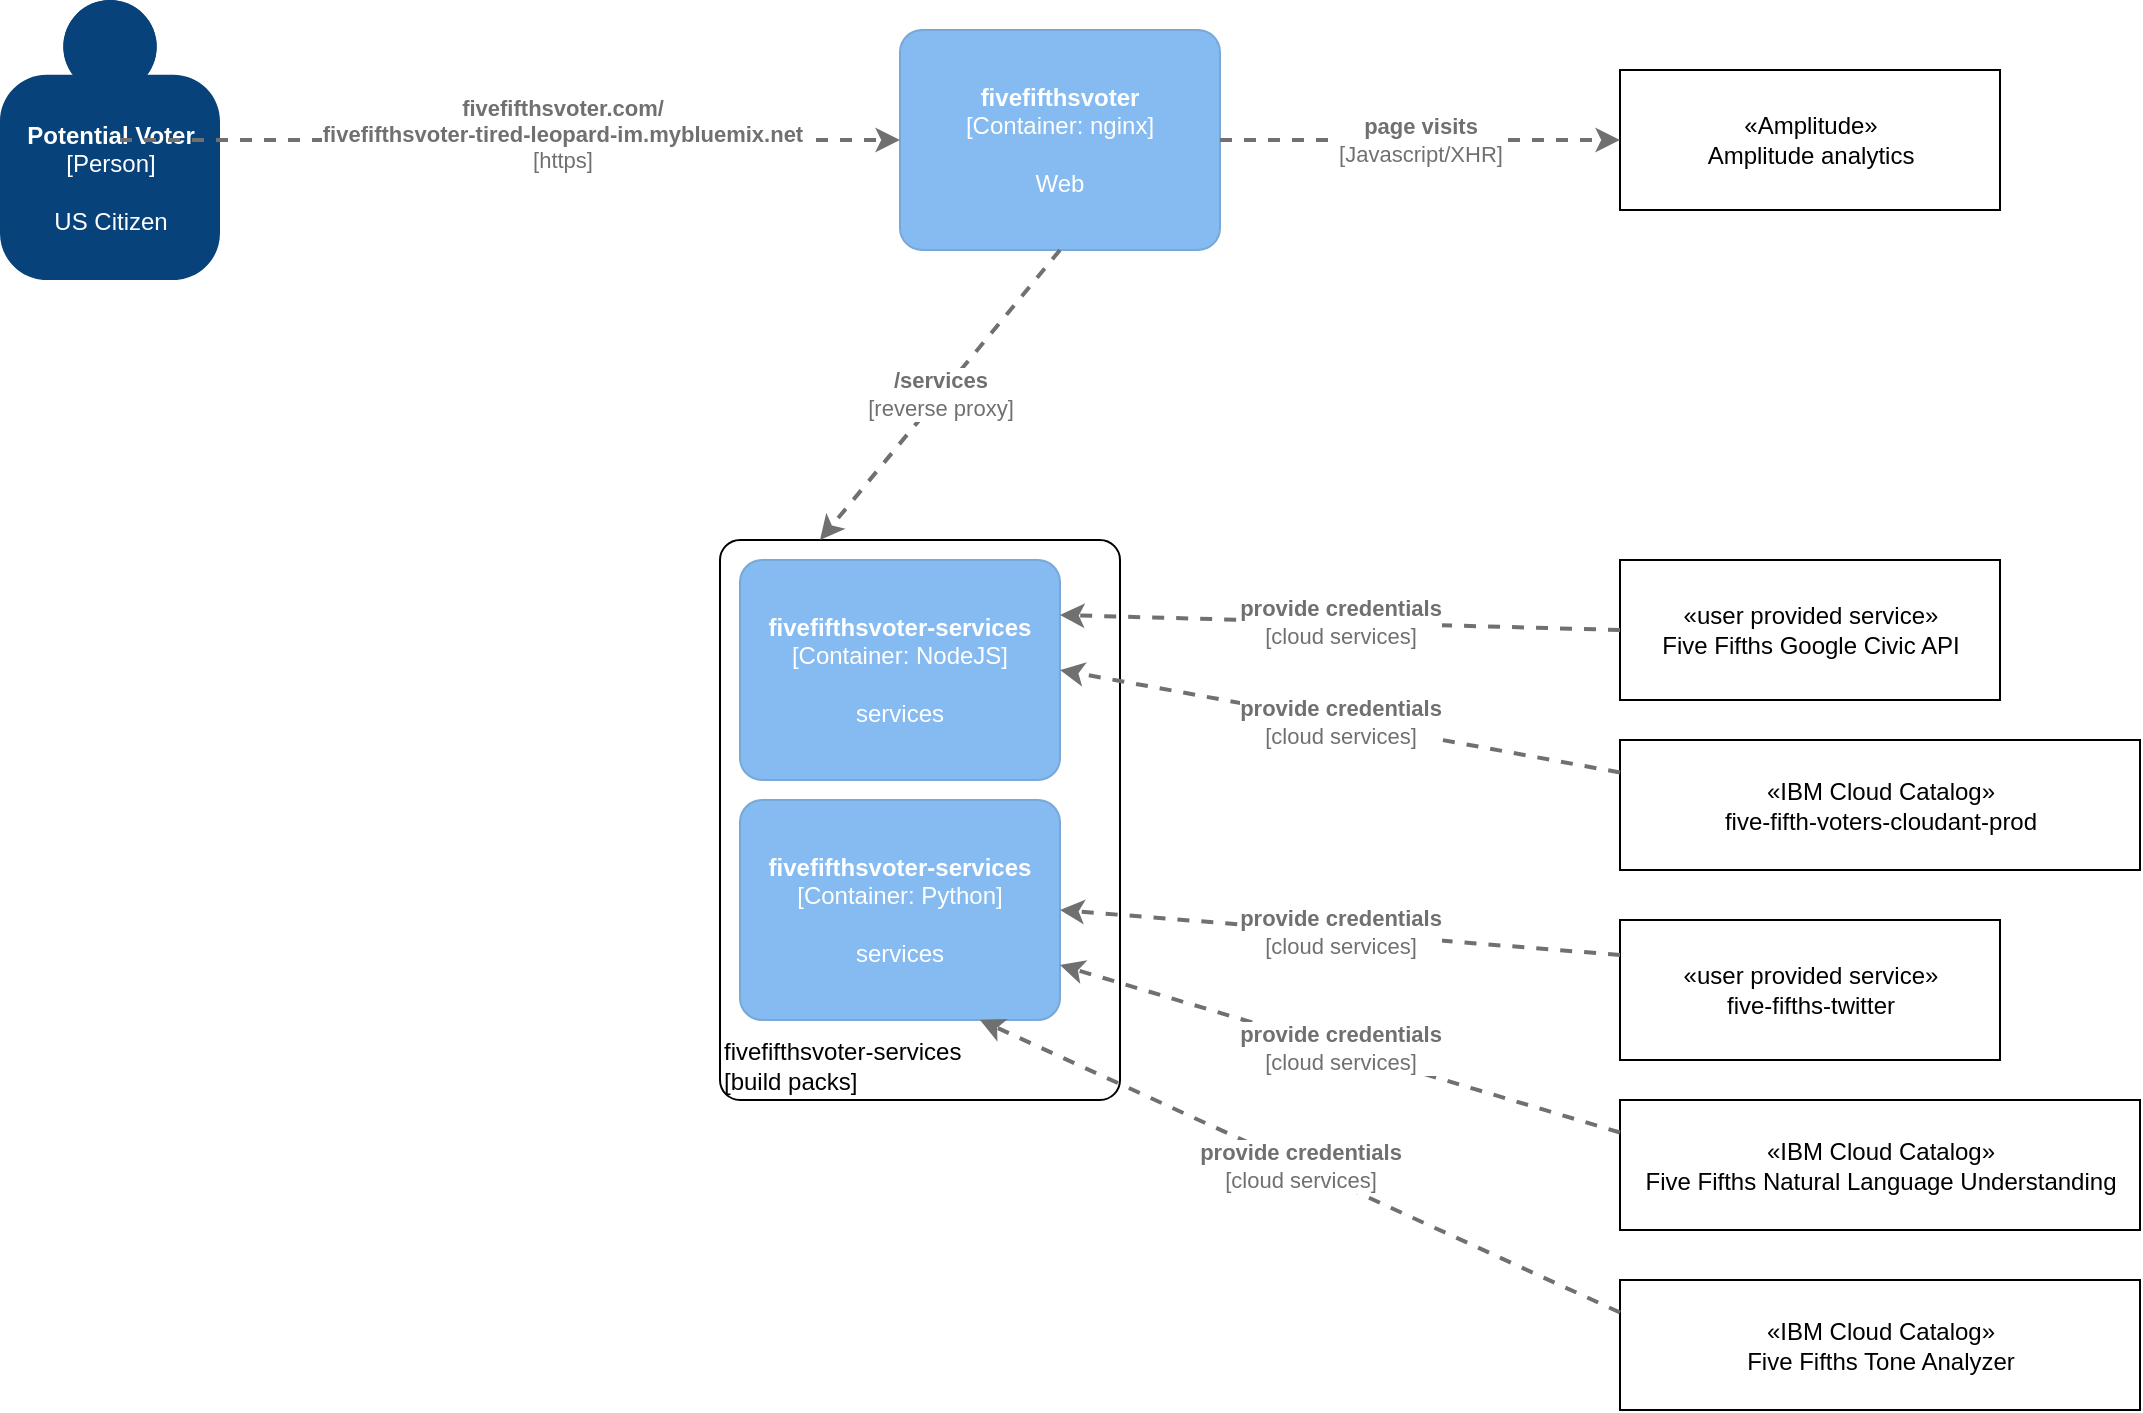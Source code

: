 <mxfile version="14.9.5" type="device"><diagram id="Wm1gLniGiZss775yTlYw" name="Page-1"><mxGraphModel dx="1627" dy="1065" grid="1" gridSize="10" guides="1" tooltips="1" connect="1" arrows="1" fold="1" page="1" pageScale="1" pageWidth="1100" pageHeight="850" math="0" shadow="0"><root><mxCell id="0"/><mxCell id="1" parent="0"/><object placeholders="1" c4Name="fivefifthsvoter-services" c4Type="ExecutionEnvironment" c4Application="build packs" label="&lt;div style=&quot;text-align: left&quot;&gt;%c4Name%&lt;/div&gt;&lt;div style=&quot;text-align: left&quot;&gt;[%c4Application%]&lt;/div&gt;" id="X4sr2mUsJaAG0pzrz9tb-17"><mxCell style="rounded=1;whiteSpace=wrap;html=1;labelBackgroundColor=none;fillColor=#ffffff;fontColor=#000000;align=left;arcSize=5;strokeColor=#000000;verticalAlign=bottom;metaEdit=1;metaData={&quot;c4Type&quot;:{&quot;editable&quot;:false}};points=[[0.25,0,0],[0.5,0,0],[0.75,0,0],[1,0.25,0],[1,0.5,0],[1,0.75,0],[0.75,1,0],[0.5,1,0],[0.25,1,0],[0,0.75,0],[0,0.5,0],[0,0.25,0]];" parent="1" vertex="1"><mxGeometry x="380" y="290" width="200" height="280" as="geometry"/></mxCell></object><object placeholders="1" c4Name="fivefifthsvoter-services" c4Type="Container" c4Technology="Python" c4Description="services" label="&lt;b&gt;%c4Name%&lt;/b&gt;&lt;div&gt;[%c4Type%: %c4Technology%]&lt;/div&gt;&lt;br&gt;&lt;div&gt;%c4Description%&lt;/div&gt;" id="X4sr2mUsJaAG0pzrz9tb-11"><mxCell style="rounded=1;whiteSpace=wrap;html=1;labelBackgroundColor=none;fillColor=#85BBF0;fontColor=#ffffff;align=center;arcSize=10;strokeColor=#78A8D8;metaEdit=1;metaData={&quot;c4Type&quot;:{&quot;editable&quot;:false}};points=[[0.25,0,0],[0.5,0,0],[0.75,0,0],[1,0.25,0],[1,0.5,0],[1,0.75,0],[0.75,1,0],[0.5,1,0],[0.25,1,0],[0,0.75,0],[0,0.5,0],[0,0.25,0]];" parent="1" vertex="1"><mxGeometry x="390" y="420" width="160" height="110.0" as="geometry"/></mxCell></object><object placeholders="1" c4Name="fivefifthsvoter" c4Type="Container" c4Technology="nginx" c4Description="Web" label="&lt;b&gt;%c4Name%&lt;/b&gt;&lt;div&gt;[%c4Type%: %c4Technology%]&lt;/div&gt;&lt;br&gt;&lt;div&gt;%c4Description%&lt;/div&gt;" id="X4sr2mUsJaAG0pzrz9tb-2"><mxCell style="rounded=1;whiteSpace=wrap;html=1;labelBackgroundColor=none;fillColor=#85BBF0;fontColor=#ffffff;align=center;arcSize=10;strokeColor=#78A8D8;metaEdit=1;metaData={&quot;c4Type&quot;:{&quot;editable&quot;:false}};points=[[0.25,0,0],[0.5,0,0],[0.75,0,0],[1,0.25,0],[1,0.5,0],[1,0.75,0],[0.75,1,0],[0.5,1,0],[0.25,1,0],[0,0.75,0],[0,0.5,0],[0,0.25,0]];" parent="1" vertex="1"><mxGeometry x="470" y="35" width="160" height="110.0" as="geometry"/></mxCell></object><object placeholders="1" c4Name="fivefifthsvoter-services" c4Type="Container" c4Technology="NodeJS" c4Description="services" label="&lt;b&gt;%c4Name%&lt;/b&gt;&lt;div&gt;[%c4Type%: %c4Technology%]&lt;/div&gt;&lt;br&gt;&lt;div&gt;%c4Description%&lt;/div&gt;" id="X4sr2mUsJaAG0pzrz9tb-3"><mxCell style="rounded=1;whiteSpace=wrap;html=1;labelBackgroundColor=none;fillColor=#85BBF0;fontColor=#ffffff;align=center;arcSize=10;strokeColor=#78A8D8;metaEdit=1;metaData={&quot;c4Type&quot;:{&quot;editable&quot;:false}};points=[[0.25,0,0],[0.5,0,0],[0.75,0,0],[1,0.25,0],[1,0.5,0],[1,0.75,0],[0.75,1,0],[0.5,1,0],[0.25,1,0],[0,0.75,0],[0,0.5,0],[0,0.25,0]];" parent="1" vertex="1"><mxGeometry x="390" y="300" width="160" height="110.0" as="geometry"/></mxCell></object><mxCell id="X4sr2mUsJaAG0pzrz9tb-6" value="«user provided service»&lt;br&gt;Five Fifths Google Civic API" style="html=1;" parent="1" vertex="1"><mxGeometry x="830" y="300" width="190" height="70" as="geometry"/></mxCell><mxCell id="X4sr2mUsJaAG0pzrz9tb-7" value="«user provided service»&lt;br&gt;five-fifths-twitter" style="html=1;" parent="1" vertex="1"><mxGeometry x="830" y="480" width="190" height="70" as="geometry"/></mxCell><mxCell id="X4sr2mUsJaAG0pzrz9tb-8" value="«IBM Cloud Catalog»&lt;br&gt;&lt;div&gt;Five Fifths Natural Language Understanding&lt;/div&gt;" style="html=1;" parent="1" vertex="1"><mxGeometry x="830" y="570" width="260" height="65" as="geometry"/></mxCell><mxCell id="X4sr2mUsJaAG0pzrz9tb-9" value="«IBM Cloud Catalog»&lt;br&gt;&lt;div&gt;Five Fifths Tone Analyzer&lt;/div&gt;" style="html=1;" parent="1" vertex="1"><mxGeometry x="830" y="660" width="260" height="65" as="geometry"/></mxCell><mxCell id="X4sr2mUsJaAG0pzrz9tb-10" value="«IBM Cloud Catalog»&lt;br&gt;&lt;div&gt;five-fifth-voters-cloudant-prod&lt;/div&gt;" style="html=1;" parent="1" vertex="1"><mxGeometry x="830" y="390" width="260" height="65" as="geometry"/></mxCell><object placeholders="1" c4Type="Relationship" c4Technology="cloud services" c4Description="provide credentials" label="&lt;div style=&quot;text-align: left&quot;&gt;&lt;div style=&quot;text-align: center&quot;&gt;&lt;b&gt;%c4Description%&lt;/b&gt;&lt;/div&gt;&lt;div style=&quot;text-align: center&quot;&gt;[%c4Technology%]&lt;/div&gt;&lt;/div&gt;" id="X4sr2mUsJaAG0pzrz9tb-12"><mxCell style="edgeStyle=none;rounded=0;html=1;entryX=1;entryY=0.25;jettySize=auto;orthogonalLoop=1;strokeColor=#707070;strokeWidth=2;fontColor=#707070;jumpStyle=none;dashed=1;metaEdit=1;metaData={&quot;c4Type&quot;:{&quot;editable&quot;:false}};exitX=0;exitY=0.5;exitDx=0;exitDy=0;entryDx=0;entryDy=0;entryPerimeter=0;" parent="1" source="X4sr2mUsJaAG0pzrz9tb-6" target="X4sr2mUsJaAG0pzrz9tb-3" edge="1"><mxGeometry width="160" relative="1" as="geometry"><mxPoint x="750" y="520" as="sourcePoint"/><mxPoint x="910" y="520" as="targetPoint"/></mxGeometry></mxCell></object><object placeholders="1" c4Type="Relationship" c4Technology="cloud services" c4Description="provide credentials" label="&lt;div style=&quot;text-align: left&quot;&gt;&lt;div style=&quot;text-align: center&quot;&gt;&lt;b&gt;%c4Description%&lt;/b&gt;&lt;/div&gt;&lt;div style=&quot;text-align: center&quot;&gt;[%c4Technology%]&lt;/div&gt;&lt;/div&gt;" id="X4sr2mUsJaAG0pzrz9tb-13"><mxCell style="edgeStyle=none;rounded=0;html=1;jettySize=auto;orthogonalLoop=1;strokeColor=#707070;strokeWidth=2;fontColor=#707070;jumpStyle=none;dashed=1;metaEdit=1;metaData={&quot;c4Type&quot;:{&quot;editable&quot;:false}};exitX=0;exitY=0.25;exitDx=0;exitDy=0;entryX=1;entryY=0.5;entryDx=0;entryDy=0;entryPerimeter=0;" parent="1" source="X4sr2mUsJaAG0pzrz9tb-7" target="X4sr2mUsJaAG0pzrz9tb-11" edge="1"><mxGeometry width="160" relative="1" as="geometry"><mxPoint x="840" y="345" as="sourcePoint"/><mxPoint x="560" y="337.5" as="targetPoint"/></mxGeometry></mxCell></object><object placeholders="1" c4Type="Relationship" c4Technology="cloud services" c4Description="provide credentials" label="&lt;div style=&quot;text-align: left&quot;&gt;&lt;div style=&quot;text-align: center&quot;&gt;&lt;b&gt;%c4Description%&lt;/b&gt;&lt;/div&gt;&lt;div style=&quot;text-align: center&quot;&gt;[%c4Technology%]&lt;/div&gt;&lt;/div&gt;" id="X4sr2mUsJaAG0pzrz9tb-14"><mxCell style="edgeStyle=none;rounded=0;html=1;jettySize=auto;orthogonalLoop=1;strokeColor=#707070;strokeWidth=2;fontColor=#707070;jumpStyle=none;dashed=1;metaEdit=1;metaData={&quot;c4Type&quot;:{&quot;editable&quot;:false}};exitX=0;exitY=0.25;exitDx=0;exitDy=0;entryX=1;entryY=0.75;entryDx=0;entryDy=0;entryPerimeter=0;" parent="1" source="X4sr2mUsJaAG0pzrz9tb-8" target="X4sr2mUsJaAG0pzrz9tb-11" edge="1"><mxGeometry width="160" relative="1" as="geometry"><mxPoint x="840" y="417.5" as="sourcePoint"/><mxPoint x="550" y="431.216" as="targetPoint"/></mxGeometry></mxCell></object><object placeholders="1" c4Type="Relationship" c4Technology="cloud services" c4Description="provide credentials" label="&lt;div style=&quot;text-align: left&quot;&gt;&lt;div style=&quot;text-align: center&quot;&gt;&lt;b&gt;%c4Description%&lt;/b&gt;&lt;/div&gt;&lt;div style=&quot;text-align: center&quot;&gt;[%c4Technology%]&lt;/div&gt;&lt;/div&gt;" id="X4sr2mUsJaAG0pzrz9tb-15"><mxCell style="edgeStyle=none;rounded=0;html=1;jettySize=auto;orthogonalLoop=1;strokeColor=#707070;strokeWidth=2;fontColor=#707070;jumpStyle=none;dashed=1;metaEdit=1;metaData={&quot;c4Type&quot;:{&quot;editable&quot;:false}};exitX=0;exitY=0.25;exitDx=0;exitDy=0;entryX=0.75;entryY=1;entryDx=0;entryDy=0;entryPerimeter=0;" parent="1" source="X4sr2mUsJaAG0pzrz9tb-9" target="X4sr2mUsJaAG0pzrz9tb-11" edge="1"><mxGeometry width="160" relative="1" as="geometry"><mxPoint x="840" y="516.25" as="sourcePoint"/><mxPoint x="550" y="435" as="targetPoint"/></mxGeometry></mxCell></object><object placeholders="1" c4Type="Relationship" c4Technology="cloud services" c4Description="provide credentials" label="&lt;div style=&quot;text-align: left&quot;&gt;&lt;div style=&quot;text-align: center&quot;&gt;&lt;b&gt;%c4Description%&lt;/b&gt;&lt;/div&gt;&lt;div style=&quot;text-align: center&quot;&gt;[%c4Technology%]&lt;/div&gt;&lt;/div&gt;" id="X4sr2mUsJaAG0pzrz9tb-16"><mxCell style="edgeStyle=none;rounded=0;html=1;jettySize=auto;orthogonalLoop=1;strokeColor=#707070;strokeWidth=2;fontColor=#707070;jumpStyle=none;dashed=1;metaEdit=1;metaData={&quot;c4Type&quot;:{&quot;editable&quot;:false}};exitX=0;exitY=0.25;exitDx=0;exitDy=0;entryX=1;entryY=0.5;entryDx=0;entryDy=0;entryPerimeter=0;" parent="1" source="X4sr2mUsJaAG0pzrz9tb-10" target="X4sr2mUsJaAG0pzrz9tb-3" edge="1"><mxGeometry width="160" relative="1" as="geometry"><mxPoint x="840" y="606.25" as="sourcePoint"/><mxPoint x="550" y="435" as="targetPoint"/></mxGeometry></mxCell></object><object placeholders="1" c4Type="Relationship" c4Technology="reverse proxy" c4Description="/services" label="&lt;div style=&quot;text-align: left&quot;&gt;&lt;div style=&quot;text-align: center&quot;&gt;&lt;b&gt;%c4Description%&lt;/b&gt;&lt;/div&gt;&lt;div style=&quot;text-align: center&quot;&gt;[%c4Technology%]&lt;/div&gt;&lt;/div&gt;" id="X4sr2mUsJaAG0pzrz9tb-18"><mxCell style="edgeStyle=none;rounded=0;html=1;entryX=0.25;entryY=0;jettySize=auto;orthogonalLoop=1;strokeColor=#707070;strokeWidth=2;fontColor=#707070;jumpStyle=none;dashed=1;metaEdit=1;metaData={&quot;c4Type&quot;:{&quot;editable&quot;:false}};exitX=0.5;exitY=1;exitDx=0;exitDy=0;exitPerimeter=0;entryDx=0;entryDy=0;entryPerimeter=0;" parent="1" source="X4sr2mUsJaAG0pzrz9tb-2" target="X4sr2mUsJaAG0pzrz9tb-17" edge="1"><mxGeometry width="160" relative="1" as="geometry"><mxPoint x="740" y="250" as="sourcePoint"/><mxPoint x="900" y="250" as="targetPoint"/></mxGeometry></mxCell></object><object placeholders="1" c4Name="Potential Voter" c4Type="Person" c4Description="US Citizen" label="&lt;b&gt;%c4Name%&lt;/b&gt;&lt;div&gt;[%c4Type%]&lt;/div&gt;&lt;br&gt;&lt;div&gt;%c4Description%&lt;/div&gt;" id="X4sr2mUsJaAG0pzrz9tb-19"><mxCell style="html=1;dashed=0;whitespace=wrap;fillColor=#08427b;strokeColor=none;fontColor=#ffffff;shape=mxgraph.c4.person;align=center;metaEdit=1;points=[[0.5,0,0],[1,0.5,0],[1,0.75,0],[0.75,1,0],[0.5,1,0],[0.25,1,0],[0,0.75,0],[0,0.5,0]];metaData={&quot;c4Type&quot;:{&quot;editable&quot;:false}};" parent="1" vertex="1"><mxGeometry x="20" y="20" width="110.0" height="140" as="geometry"/></mxCell></object><object placeholders="1" c4Type="Relationship" c4Technology="https" c4Description="fivefifthsvoter.com/&#10;fivefifthsvoter-tired-leopard-im.mybluemix.net" label="&lt;div style=&quot;text-align: left&quot;&gt;&lt;div style=&quot;text-align: center&quot;&gt;&lt;b&gt;%c4Description%&lt;/b&gt;&lt;/div&gt;&lt;div style=&quot;text-align: center&quot;&gt;[%c4Technology%]&lt;/div&gt;&lt;/div&gt;" id="X4sr2mUsJaAG0pzrz9tb-20"><mxCell style="edgeStyle=none;rounded=0;html=1;entryX=0;entryY=0.5;jettySize=auto;orthogonalLoop=1;strokeColor=#707070;strokeWidth=2;fontColor=#707070;jumpStyle=none;dashed=1;metaEdit=1;metaData={&quot;c4Type&quot;:{&quot;editable&quot;:false}};exitX=1;exitY=0.5;exitDx=0;exitDy=0;exitPerimeter=0;entryDx=0;entryDy=0;entryPerimeter=0;" parent="1" target="X4sr2mUsJaAG0pzrz9tb-2" edge="1"><mxGeometry x="0.133" y="3" width="160" relative="1" as="geometry"><mxPoint x="80" y="90" as="sourcePoint"/><mxPoint x="510" y="200" as="targetPoint"/><mxPoint as="offset"/></mxGeometry></mxCell></object><mxCell id="vWWQWpwiDGqB_VqbKJcn-1" value="«Amplitude»&lt;br&gt;Amplitude analytics" style="html=1;" vertex="1" parent="1"><mxGeometry x="830" y="55" width="190" height="70" as="geometry"/></mxCell><object placeholders="1" c4Type="Relationship" c4Technology="Javascript/XHR" c4Description="page visits" label="&lt;div style=&quot;text-align: left&quot;&gt;&lt;div style=&quot;text-align: center&quot;&gt;&lt;b&gt;%c4Description%&lt;/b&gt;&lt;/div&gt;&lt;div style=&quot;text-align: center&quot;&gt;[%c4Technology%]&lt;/div&gt;&lt;/div&gt;" id="vWWQWpwiDGqB_VqbKJcn-2"><mxCell style="edgeStyle=none;rounded=0;html=1;entryX=0;entryY=0.5;jettySize=auto;orthogonalLoop=1;strokeColor=#707070;strokeWidth=2;fontColor=#707070;jumpStyle=none;dashed=1;metaEdit=1;metaData={&quot;c4Type&quot;:{&quot;editable&quot;:false}};exitX=1;exitY=0.5;exitDx=0;exitDy=0;exitPerimeter=0;entryDx=0;entryDy=0;" edge="1" parent="1" source="X4sr2mUsJaAG0pzrz9tb-2" target="vWWQWpwiDGqB_VqbKJcn-1"><mxGeometry width="160" relative="1" as="geometry"><mxPoint x="560" y="155" as="sourcePoint"/><mxPoint x="440" y="300" as="targetPoint"/></mxGeometry></mxCell></object></root></mxGraphModel></diagram></mxfile>
